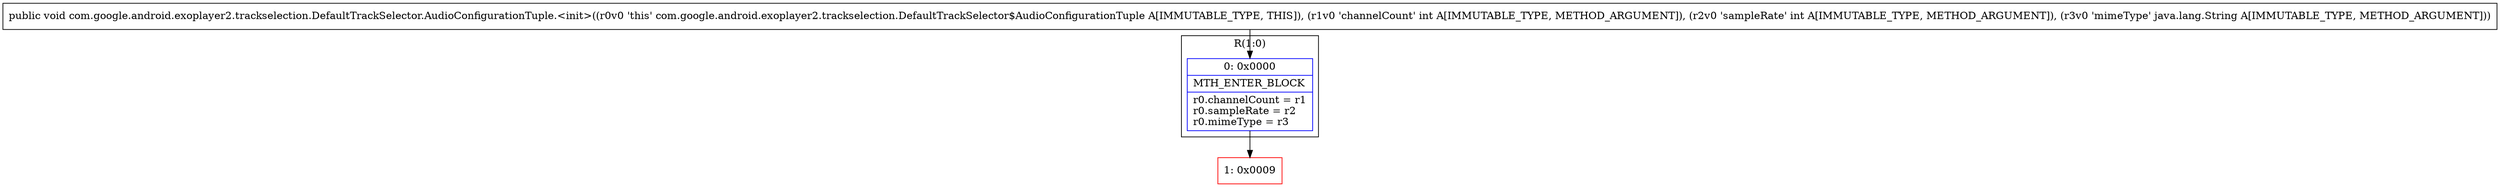 digraph "CFG forcom.google.android.exoplayer2.trackselection.DefaultTrackSelector.AudioConfigurationTuple.\<init\>(IILjava\/lang\/String;)V" {
subgraph cluster_Region_1776685832 {
label = "R(1:0)";
node [shape=record,color=blue];
Node_0 [shape=record,label="{0\:\ 0x0000|MTH_ENTER_BLOCK\l|r0.channelCount = r1\lr0.sampleRate = r2\lr0.mimeType = r3\l}"];
}
Node_1 [shape=record,color=red,label="{1\:\ 0x0009}"];
MethodNode[shape=record,label="{public void com.google.android.exoplayer2.trackselection.DefaultTrackSelector.AudioConfigurationTuple.\<init\>((r0v0 'this' com.google.android.exoplayer2.trackselection.DefaultTrackSelector$AudioConfigurationTuple A[IMMUTABLE_TYPE, THIS]), (r1v0 'channelCount' int A[IMMUTABLE_TYPE, METHOD_ARGUMENT]), (r2v0 'sampleRate' int A[IMMUTABLE_TYPE, METHOD_ARGUMENT]), (r3v0 'mimeType' java.lang.String A[IMMUTABLE_TYPE, METHOD_ARGUMENT])) }"];
MethodNode -> Node_0;
Node_0 -> Node_1;
}

